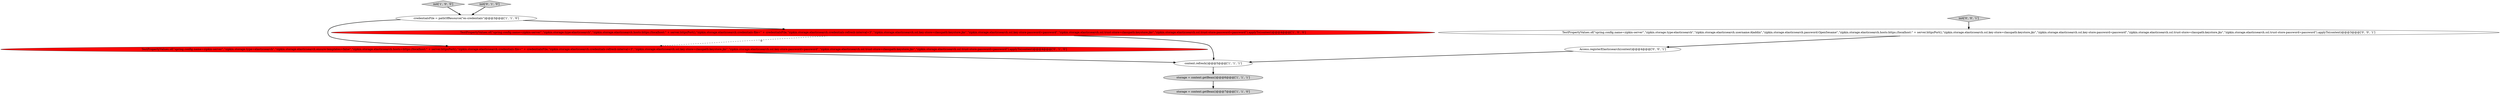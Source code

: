 digraph {
5 [style = filled, label = "storage = context.getBean()@@@7@@@['1', '1', '0']", fillcolor = lightgray, shape = ellipse image = "AAA0AAABBB1BBB"];
6 [style = filled, label = "TestPropertyValues.of(\"spring.config.name=zipkin-server\",\"zipkin.storage.type=elasticsearch\",\"zipkin.storage.elasticsearch.ensure-templates=false\",\"zipkin.storage.elasticsearch.hosts=https://localhost:\" + server.httpsPort(),\"zipkin.storage.elasticsearch.credentials-file=\" + credentialsFile,\"zipkin.storage.elasticsearch.credentials-refresh-interval=3\",\"zipkin.storage.elasticsearch.ssl.key-store=classpath:keystore.jks\",\"zipkin.storage.elasticsearch.ssl.key-store-password=password\",\"zipkin.storage.elasticsearch.ssl.trust-store=classpath:keystore.jks\",\"zipkin.storage.elasticsearch.ssl.trust-store-password=password\").applyTo(context)@@@4@@@['0', '1', '0']", fillcolor = red, shape = ellipse image = "AAA1AAABBB2BBB"];
3 [style = filled, label = "init['1', '0', '0']", fillcolor = lightgray, shape = diamond image = "AAA0AAABBB1BBB"];
7 [style = filled, label = "init['0', '1', '0']", fillcolor = lightgray, shape = diamond image = "AAA0AAABBB2BBB"];
10 [style = filled, label = "TestPropertyValues.of(\"spring.config.name=zipkin-server\",\"zipkin.storage.type:elasticsearch\",\"zipkin.storage.elasticsearch.username:Aladdin\",\"zipkin.storage.elasticsearch.password:OpenSesame\",\"zipkin.storage.elasticsearch.hosts:https://localhost:\" + server.httpsPort(),\"zipkin.storage.elasticsearch.ssl.key-store=classpath:keystore.jks\",\"zipkin.storage.elasticsearch.ssl.key-store-password=password\",\"zipkin.storage.elasticsearch.ssl.trust-store=classpath:keystore.jks\",\"zipkin.storage.elasticsearch.ssl.trust-store-password=password\").applyTo(context)@@@3@@@['0', '0', '1']", fillcolor = white, shape = ellipse image = "AAA0AAABBB3BBB"];
1 [style = filled, label = "TestPropertyValues.of(\"spring.config.name=zipkin-server\",\"zipkin.storage.type:elasticsearch\",\"zipkin.storage.elasticsearch.hosts:https://localhost:\" + server.httpsPort(),\"zipkin.storage.elasticsearch.credentials-file=\" + credentialsFile,\"zipkin.storage.elasticsearch.credentials-refresh-interval=3\",\"zipkin.storage.elasticsearch.ssl.key-store=classpath:keystore.jks\",\"zipkin.storage.elasticsearch.ssl.key-store-password=password\",\"zipkin.storage.elasticsearch.ssl.trust-store=classpath:keystore.jks\",\"zipkin.storage.elasticsearch.ssl.trust-store-password=password\").applyTo(context)@@@4@@@['1', '0', '0']", fillcolor = red, shape = ellipse image = "AAA1AAABBB1BBB"];
2 [style = filled, label = "storage = context.getBean()@@@6@@@['1', '1', '1']", fillcolor = lightgray, shape = ellipse image = "AAA0AAABBB1BBB"];
0 [style = filled, label = "context.refresh()@@@5@@@['1', '1', '1']", fillcolor = white, shape = ellipse image = "AAA0AAABBB1BBB"];
8 [style = filled, label = "Access.registerElasticsearch(context)@@@4@@@['0', '0', '1']", fillcolor = white, shape = ellipse image = "AAA0AAABBB3BBB"];
9 [style = filled, label = "init['0', '0', '1']", fillcolor = lightgray, shape = diamond image = "AAA0AAABBB3BBB"];
4 [style = filled, label = "credentialsFile = pathOfResource(\"es-credentials\")@@@3@@@['1', '1', '0']", fillcolor = white, shape = ellipse image = "AAA0AAABBB1BBB"];
8->0 [style = bold, label=""];
4->1 [style = bold, label=""];
0->2 [style = bold, label=""];
6->0 [style = bold, label=""];
1->0 [style = bold, label=""];
7->4 [style = bold, label=""];
9->10 [style = bold, label=""];
10->8 [style = bold, label=""];
4->6 [style = bold, label=""];
3->4 [style = bold, label=""];
1->6 [style = dashed, label="0"];
2->5 [style = bold, label=""];
}
